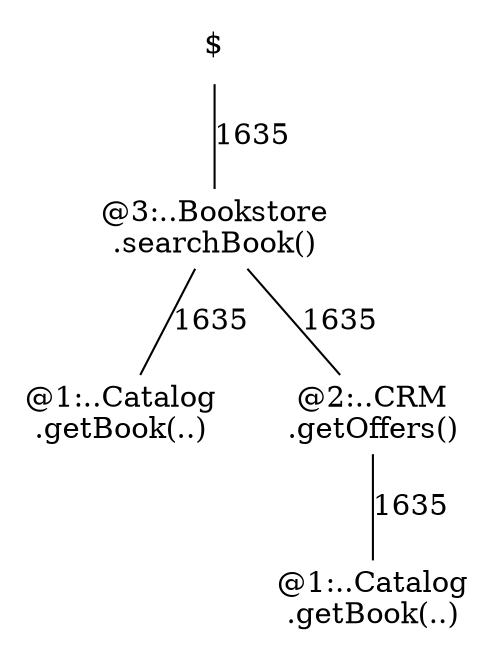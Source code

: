 digraph G {
0[label ="$",shape=none];
1[label ="@3:..Bookstore\n.searchBook()",shape=none];
2[label ="@1:..Catalog\n.getBook(..)",shape=none];
3[label ="@2:..CRM\n.getOffers()",shape=none];
4[label ="@1:..Catalog\n.getBook(..)",shape=none];

0->1[style=solid,arrowhead=none,label="1635" ]

1->2[style=solid,arrowhead=none,label="1635" ]

1->3[style=solid,arrowhead=none,label="1635" ]

3->4[style=solid,arrowhead=none,label="1635" ]

}
